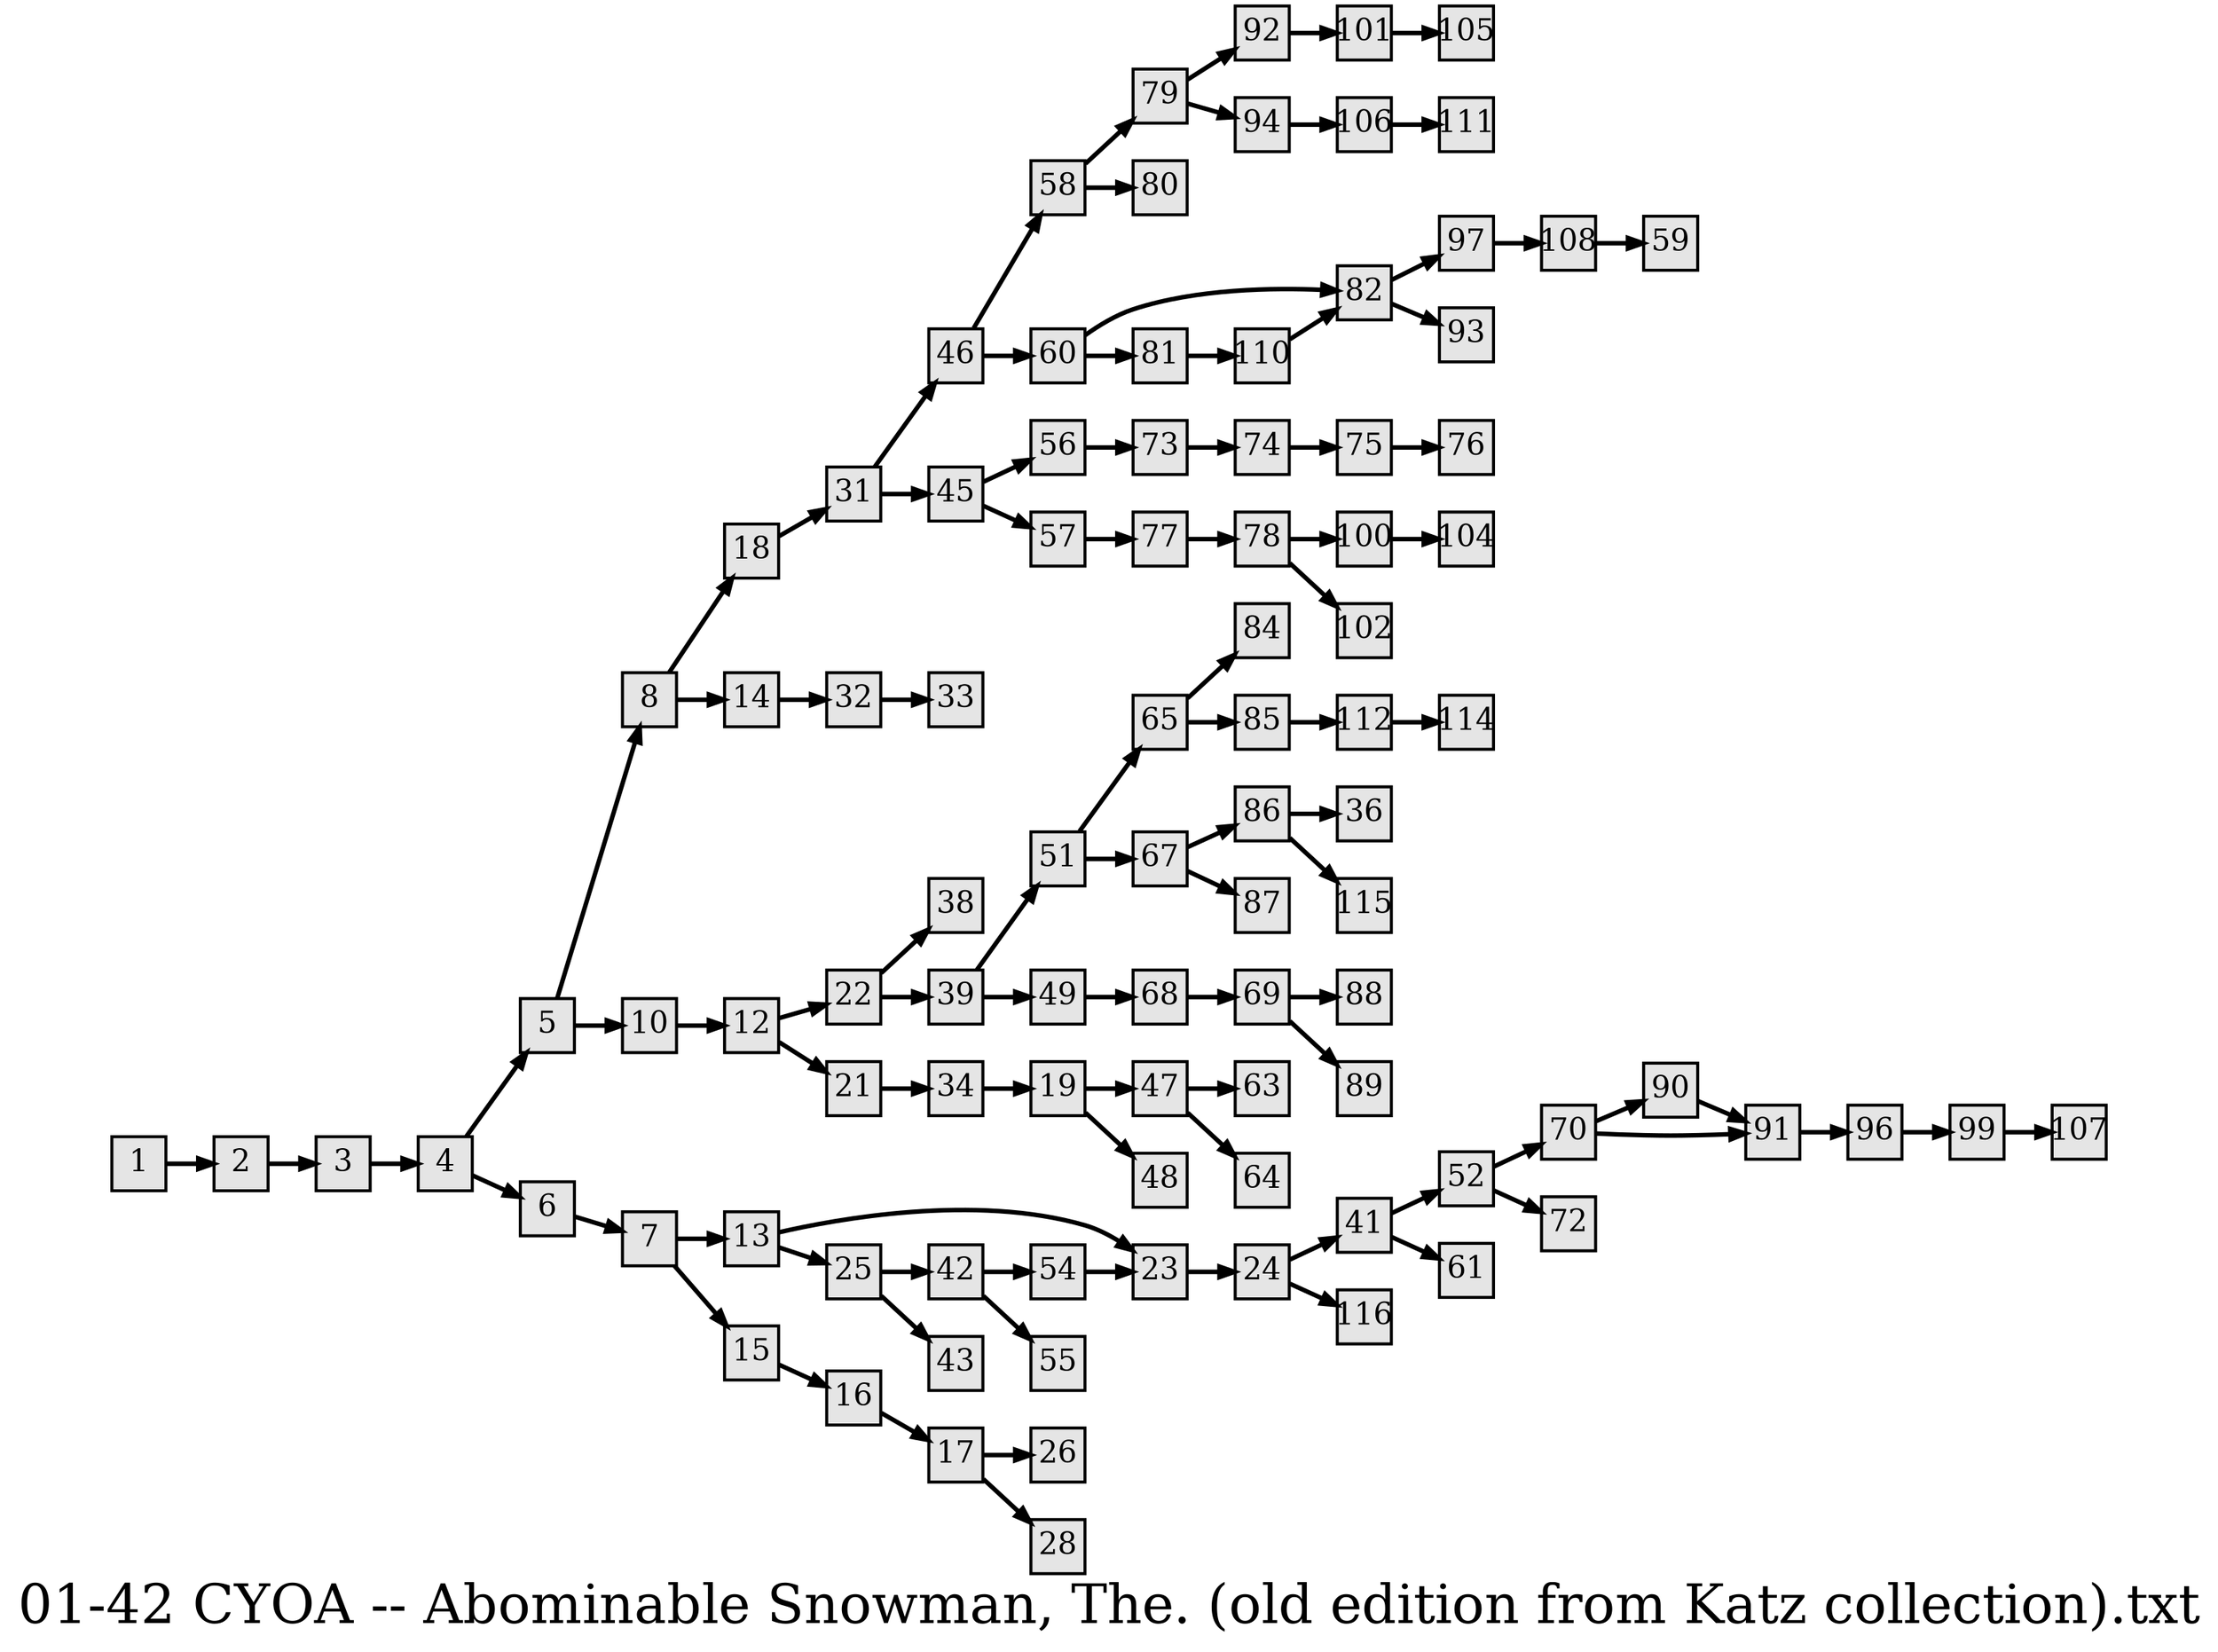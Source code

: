 digraph g{
  graph [ label="01-42 CYOA -- Abominable Snowman, The. (old edition from Katz collection).txt" rankdir=LR, ordering=out, fontsize=36, nodesep="0.35", ranksep="0.45"];
  node  [shape=rect, penwidth=2, fontsize=20, style=filled, fillcolor=grey90, margin="0,0", labelfloat=true, regular=true, fixedsize=true];
  edge  [labelfloat=true, penwidth=3, fontsize=12];

  1 -> 2;
  2 -> 3;
  3 -> 4;
  4 -> 5;
  4 -> 6;
  5 -> 8;
  5 -> 10;
  6 -> 7;
  7 -> 13;
  7 -> 15;
  8 -> 18;
  8 -> 14;
  10 -> 12;
  12 -> 22;
  12 -> 21;
  13 -> 23;
  13 -> 25;
  14 -> 32;
  15 -> 16;
  16 -> 17;
  17 -> 26;
  17 -> 28;
  18 -> 31;
  19 -> 47;
  19 -> 48;
  21 -> 34;
  22 -> 38;
  22 -> 39;
  23 -> 24;
  24 -> 41;
  24 -> 116;
  25 -> 42;
  25 -> 43;
  31 -> 46;
  31 -> 45;
  32 -> 33;
  34 -> 19;
  39 -> 51;
  39 -> 49;
  41 -> 52;
  41 -> 61;
  42 -> 54;
  42 -> 55;
  45 -> 56;
  45 -> 57;
  46 -> 58;
  46 -> 60;
  47 -> 63;
  47 -> 64;
  49 -> 68;
  51 -> 65;
  51 -> 67;
  52 -> 70;
  52 -> 72;
  54 -> 23;
  56 -> 73;
  57 -> 77;
  58 -> 79;
  58 -> 80;
  60 -> 82;
  60 -> 81;
  65 -> 84;
  65 -> 85;
  67 -> 86;
  67 -> 87;
  68 -> 69;
  69 -> 88;
  69 -> 89;
  70 -> 90;
  70 -> 91;
  73 -> 74;
  74 -> 75;
  75 -> 76;
  77 -> 78;
  78 -> 100;
  78 -> 102;
  79 -> 92;
  79 -> 94;
  81 -> 110;
  82 -> 97;
  82 -> 93;
  85 -> 112;
  86 -> 36;
  86 -> 115;
  90 -> 91;
  91 -> 96;
  92 -> 101;
  94 -> 106;
  96 -> 99;
  97 -> 108;
  99 -> 107;
  100 -> 104;
  101 -> 105;
  106 -> 111;
  108 -> 59;
  110 -> 82;
  112 -> 114;
}

